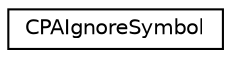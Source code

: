 digraph G
{
  edge [fontname="Helvetica",fontsize="10",labelfontname="Helvetica",labelfontsize="10"];
  node [fontname="Helvetica",fontsize="10",shape=record];
  rankdir=LR;
  Node1 [label="CPAIgnoreSymbol",height=0.2,width=0.4,color="black", fillcolor="white", style="filled",URL="$structCPAIgnoreSymbol.html"];
}
